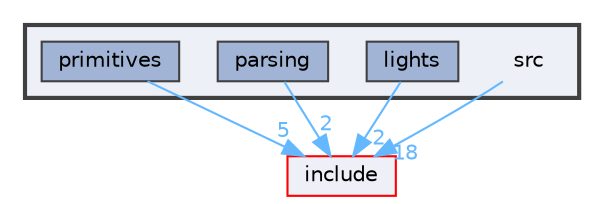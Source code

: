 digraph "src"
{
 // LATEX_PDF_SIZE
  bgcolor="transparent";
  edge [fontname=Helvetica,fontsize=10,labelfontname=Helvetica,labelfontsize=10];
  node [fontname=Helvetica,fontsize=10,shape=box,height=0.2,width=0.4];
  compound=true
  subgraph clusterdir_68267d1309a1af8e8297ef4c3efbcdba {
    graph [ bgcolor="#edf0f7", pencolor="grey25", label="", fontname=Helvetica,fontsize=10 style="filled,bold", URL="dir_68267d1309a1af8e8297ef4c3efbcdba.html",tooltip=""]
    dir_68267d1309a1af8e8297ef4c3efbcdba [shape=plaintext, label="src"];
  dir_a3b115caa7a87d931f1eb67e366235d9 [label="lights", fillcolor="#a2b4d6", color="grey25", style="filled", URL="dir_a3b115caa7a87d931f1eb67e366235d9.html",tooltip=""];
  dir_3fb67633942bd84f7aa391e58ba835b3 [label="parsing", fillcolor="#a2b4d6", color="grey25", style="filled", URL="dir_3fb67633942bd84f7aa391e58ba835b3.html",tooltip=""];
  dir_bbf56bce9985720f86fc476f3812db24 [label="primitives", fillcolor="#a2b4d6", color="grey25", style="filled", URL="dir_bbf56bce9985720f86fc476f3812db24.html",tooltip=""];
  }
  dir_d44c64559bbebec7f509842c48db8b23 [label="include", fillcolor="#edf0f7", color="red", style="filled", URL="dir_d44c64559bbebec7f509842c48db8b23.html",tooltip=""];
  dir_68267d1309a1af8e8297ef4c3efbcdba->dir_d44c64559bbebec7f509842c48db8b23 [headlabel="18", labeldistance=1.5 headhref="dir_000006_000000.html" href="dir_000006_000000.html" color="steelblue1" fontcolor="steelblue1"];
  dir_a3b115caa7a87d931f1eb67e366235d9->dir_d44c64559bbebec7f509842c48db8b23 [headlabel="2", labeldistance=1.5 headhref="dir_000002_000000.html" href="dir_000002_000000.html" color="steelblue1" fontcolor="steelblue1"];
  dir_3fb67633942bd84f7aa391e58ba835b3->dir_d44c64559bbebec7f509842c48db8b23 [headlabel="2", labeldistance=1.5 headhref="dir_000003_000000.html" href="dir_000003_000000.html" color="steelblue1" fontcolor="steelblue1"];
  dir_bbf56bce9985720f86fc476f3812db24->dir_d44c64559bbebec7f509842c48db8b23 [headlabel="5", labeldistance=1.5 headhref="dir_000005_000000.html" href="dir_000005_000000.html" color="steelblue1" fontcolor="steelblue1"];
}

